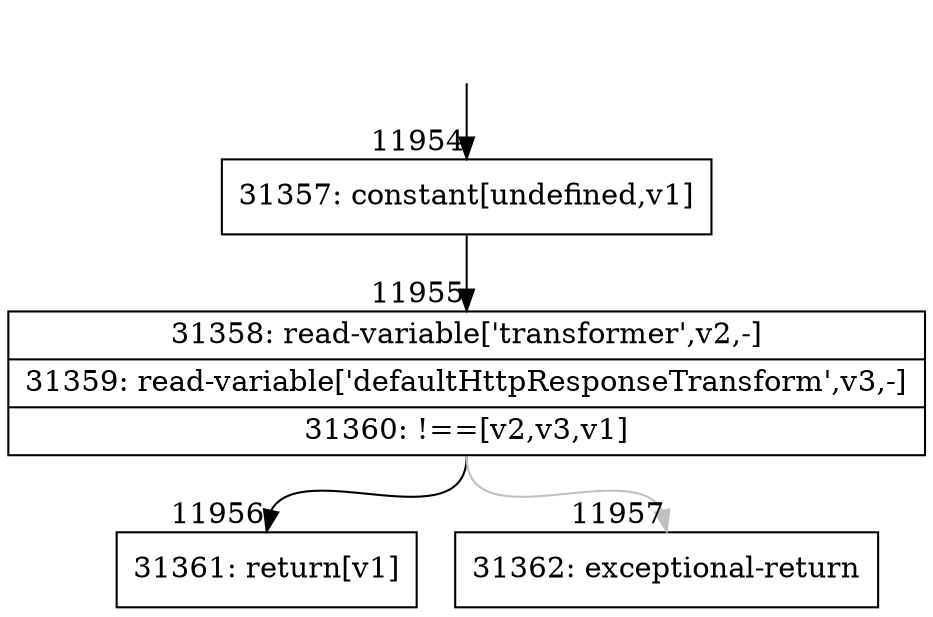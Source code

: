 digraph {
rankdir="TD"
BB_entry928[shape=none,label=""];
BB_entry928 -> BB11954 [tailport=s, headport=n, headlabel="    11954"]
BB11954 [shape=record label="{31357: constant[undefined,v1]}" ] 
BB11954 -> BB11955 [tailport=s, headport=n, headlabel="      11955"]
BB11955 [shape=record label="{31358: read-variable['transformer',v2,-]|31359: read-variable['defaultHttpResponseTransform',v3,-]|31360: !==[v2,v3,v1]}" ] 
BB11955 -> BB11956 [tailport=s, headport=n, headlabel="      11956"]
BB11955 -> BB11957 [tailport=s, headport=n, color=gray, headlabel="      11957"]
BB11956 [shape=record label="{31361: return[v1]}" ] 
BB11957 [shape=record label="{31362: exceptional-return}" ] 
//#$~ 17510
}
